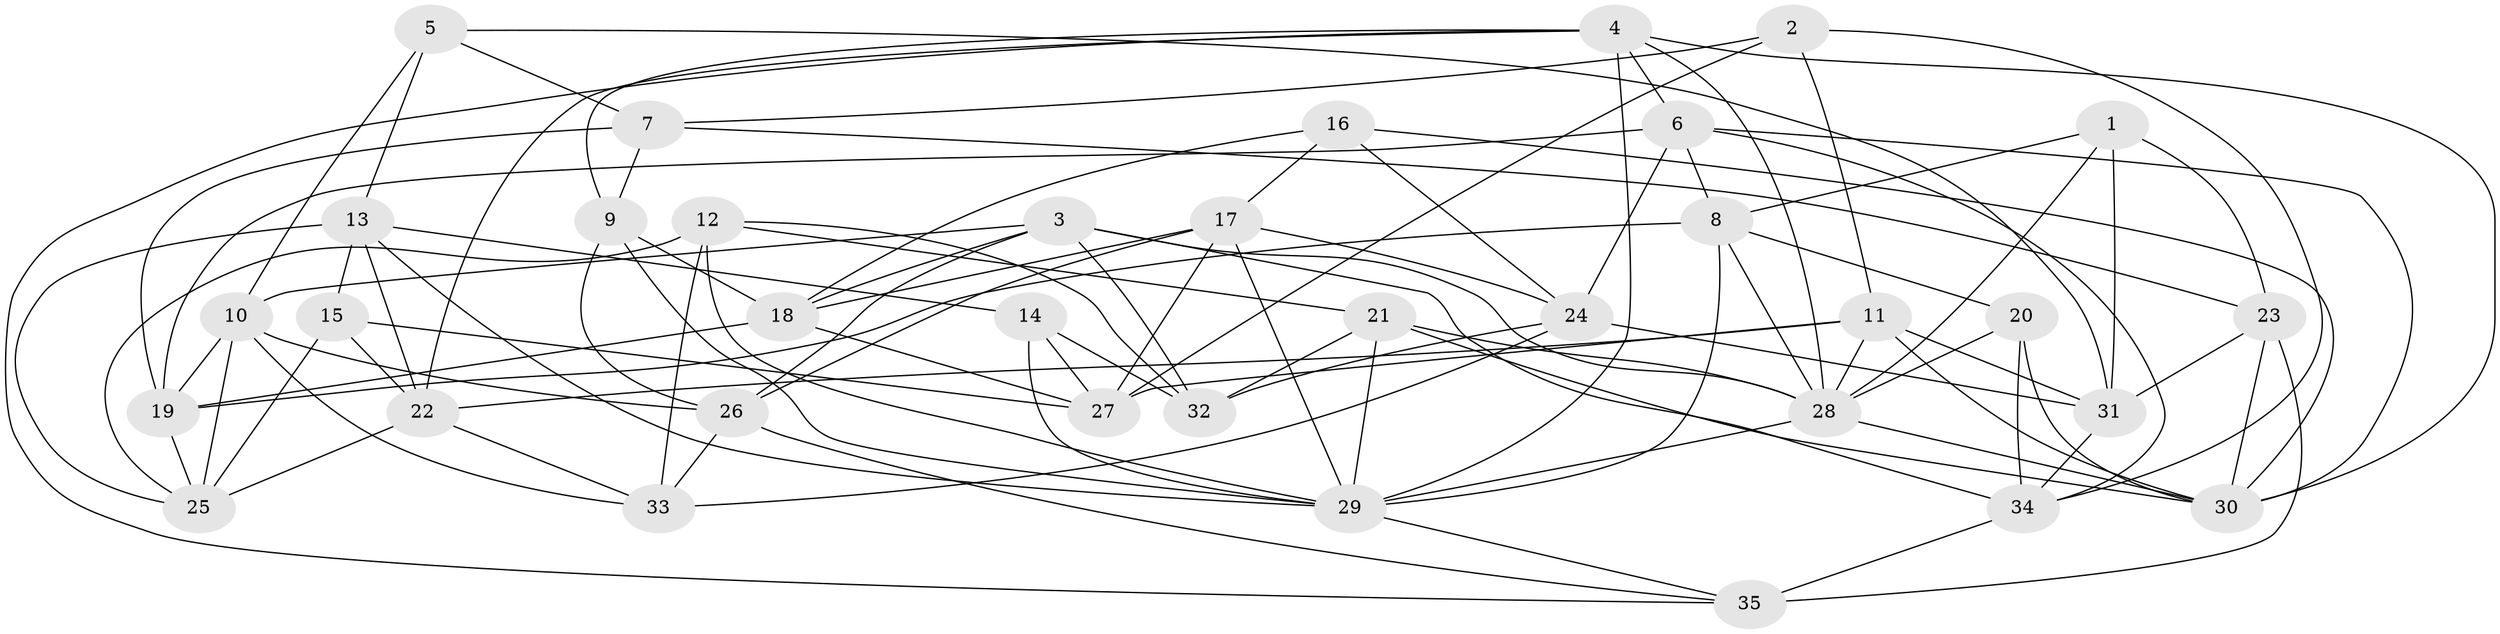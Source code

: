 // original degree distribution, {4: 1.0}
// Generated by graph-tools (version 1.1) at 2025/26/03/09/25 03:26:51]
// undirected, 35 vertices, 99 edges
graph export_dot {
graph [start="1"]
  node [color=gray90,style=filled];
  1;
  2;
  3;
  4;
  5;
  6;
  7;
  8;
  9;
  10;
  11;
  12;
  13;
  14;
  15;
  16;
  17;
  18;
  19;
  20;
  21;
  22;
  23;
  24;
  25;
  26;
  27;
  28;
  29;
  30;
  31;
  32;
  33;
  34;
  35;
  1 -- 8 [weight=1.0];
  1 -- 23 [weight=1.0];
  1 -- 28 [weight=1.0];
  1 -- 31 [weight=1.0];
  2 -- 7 [weight=1.0];
  2 -- 11 [weight=1.0];
  2 -- 27 [weight=1.0];
  2 -- 34 [weight=1.0];
  3 -- 10 [weight=1.0];
  3 -- 18 [weight=1.0];
  3 -- 26 [weight=1.0];
  3 -- 28 [weight=1.0];
  3 -- 32 [weight=1.0];
  3 -- 34 [weight=1.0];
  4 -- 6 [weight=1.0];
  4 -- 9 [weight=1.0];
  4 -- 22 [weight=1.0];
  4 -- 28 [weight=2.0];
  4 -- 29 [weight=1.0];
  4 -- 30 [weight=1.0];
  4 -- 35 [weight=1.0];
  5 -- 7 [weight=1.0];
  5 -- 10 [weight=1.0];
  5 -- 13 [weight=1.0];
  5 -- 31 [weight=1.0];
  6 -- 8 [weight=1.0];
  6 -- 19 [weight=1.0];
  6 -- 24 [weight=1.0];
  6 -- 30 [weight=1.0];
  6 -- 34 [weight=1.0];
  7 -- 9 [weight=2.0];
  7 -- 19 [weight=1.0];
  7 -- 23 [weight=1.0];
  8 -- 19 [weight=1.0];
  8 -- 20 [weight=1.0];
  8 -- 28 [weight=1.0];
  8 -- 29 [weight=1.0];
  9 -- 18 [weight=1.0];
  9 -- 26 [weight=1.0];
  9 -- 29 [weight=1.0];
  10 -- 19 [weight=1.0];
  10 -- 25 [weight=1.0];
  10 -- 26 [weight=1.0];
  10 -- 33 [weight=1.0];
  11 -- 22 [weight=1.0];
  11 -- 27 [weight=1.0];
  11 -- 28 [weight=1.0];
  11 -- 30 [weight=1.0];
  11 -- 31 [weight=1.0];
  12 -- 21 [weight=1.0];
  12 -- 25 [weight=1.0];
  12 -- 29 [weight=1.0];
  12 -- 32 [weight=1.0];
  12 -- 33 [weight=2.0];
  13 -- 14 [weight=1.0];
  13 -- 15 [weight=1.0];
  13 -- 22 [weight=1.0];
  13 -- 25 [weight=1.0];
  13 -- 29 [weight=1.0];
  14 -- 27 [weight=1.0];
  14 -- 29 [weight=1.0];
  14 -- 32 [weight=1.0];
  15 -- 22 [weight=1.0];
  15 -- 25 [weight=1.0];
  15 -- 27 [weight=1.0];
  16 -- 17 [weight=1.0];
  16 -- 18 [weight=1.0];
  16 -- 24 [weight=1.0];
  16 -- 30 [weight=1.0];
  17 -- 18 [weight=1.0];
  17 -- 24 [weight=1.0];
  17 -- 26 [weight=1.0];
  17 -- 27 [weight=1.0];
  17 -- 29 [weight=1.0];
  18 -- 19 [weight=1.0];
  18 -- 27 [weight=1.0];
  19 -- 25 [weight=1.0];
  20 -- 28 [weight=1.0];
  20 -- 30 [weight=1.0];
  20 -- 34 [weight=1.0];
  21 -- 28 [weight=1.0];
  21 -- 29 [weight=1.0];
  21 -- 30 [weight=1.0];
  21 -- 32 [weight=2.0];
  22 -- 25 [weight=1.0];
  22 -- 33 [weight=1.0];
  23 -- 30 [weight=1.0];
  23 -- 31 [weight=1.0];
  23 -- 35 [weight=2.0];
  24 -- 31 [weight=1.0];
  24 -- 32 [weight=1.0];
  24 -- 33 [weight=1.0];
  26 -- 33 [weight=1.0];
  26 -- 35 [weight=1.0];
  28 -- 29 [weight=1.0];
  28 -- 30 [weight=1.0];
  29 -- 35 [weight=1.0];
  31 -- 34 [weight=1.0];
  34 -- 35 [weight=1.0];
}
